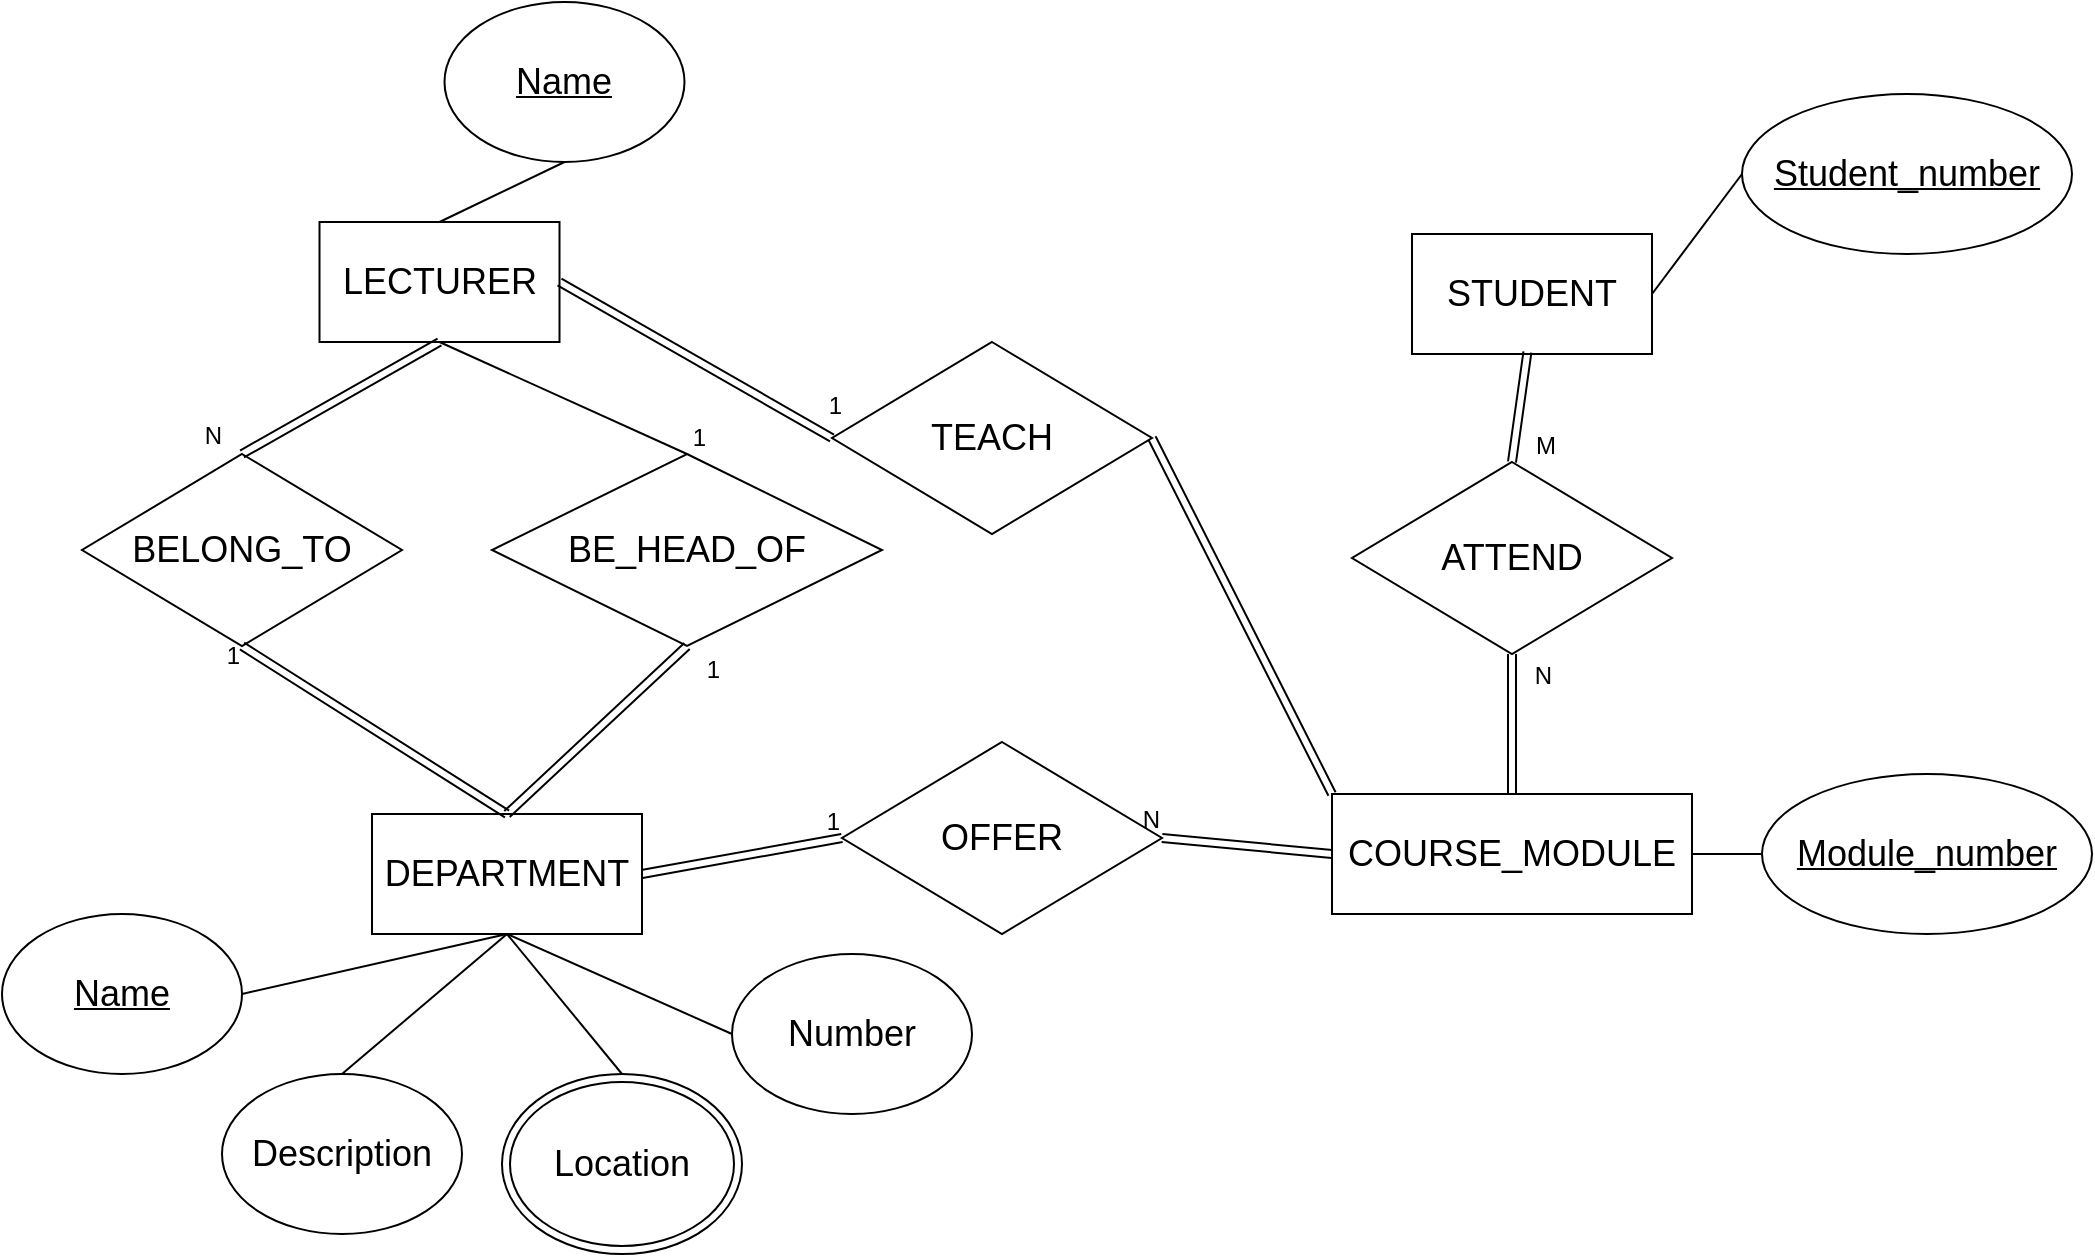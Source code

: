 <mxfile version="15.0.2" type="github">
  <diagram id="R2lEEEUBdFMjLlhIrx00" name="Page-1">
    <mxGraphModel dx="1673" dy="979" grid="1" gridSize="10" guides="1" tooltips="1" connect="1" arrows="1" fold="1" page="1" pageScale="1" pageWidth="1169" pageHeight="827" background="none" math="0" shadow="0" extFonts="Permanent Marker^https://fonts.googleapis.com/css?family=Permanent+Marker">
      <root>
        <mxCell id="0" />
        <mxCell id="1" parent="0" />
        <mxCell id="FZU2S8sLRyFF7RPmJR6h-1" value="&lt;font style=&quot;font-size: 18px&quot;&gt;DEPARTMENT&lt;/font&gt;" style="rounded=0;whiteSpace=wrap;html=1;" vertex="1" parent="1">
          <mxGeometry x="270" y="490" width="135" height="60" as="geometry" />
        </mxCell>
        <mxCell id="FZU2S8sLRyFF7RPmJR6h-2" value="&lt;font style=&quot;font-size: 18px&quot;&gt;&lt;u&gt;Name&lt;/u&gt;&lt;/font&gt;" style="ellipse;whiteSpace=wrap;html=1;" vertex="1" parent="1">
          <mxGeometry x="85" y="540" width="120" height="80" as="geometry" />
        </mxCell>
        <mxCell id="FZU2S8sLRyFF7RPmJR6h-5" value="" style="endArrow=none;html=1;exitX=1;exitY=0.5;exitDx=0;exitDy=0;entryX=0.5;entryY=1;entryDx=0;entryDy=0;" edge="1" parent="1" source="FZU2S8sLRyFF7RPmJR6h-2" target="FZU2S8sLRyFF7RPmJR6h-1">
          <mxGeometry width="50" height="50" relative="1" as="geometry">
            <mxPoint x="160" y="-60" as="sourcePoint" />
            <mxPoint x="418" y="720" as="targetPoint" />
          </mxGeometry>
        </mxCell>
        <mxCell id="FZU2S8sLRyFF7RPmJR6h-6" value="&lt;font style=&quot;font-size: 18px&quot;&gt;Description&lt;/font&gt;" style="ellipse;whiteSpace=wrap;html=1;" vertex="1" parent="1">
          <mxGeometry x="195" y="620" width="120" height="80" as="geometry" />
        </mxCell>
        <mxCell id="FZU2S8sLRyFF7RPmJR6h-7" value="" style="endArrow=none;html=1;exitX=0.5;exitY=0;exitDx=0;exitDy=0;entryX=0.5;entryY=1;entryDx=0;entryDy=0;" edge="1" parent="1" source="FZU2S8sLRyFF7RPmJR6h-6" target="FZU2S8sLRyFF7RPmJR6h-1">
          <mxGeometry width="50" height="50" relative="1" as="geometry">
            <mxPoint x="160" y="-60" as="sourcePoint" />
            <mxPoint x="330" y="630" as="targetPoint" />
          </mxGeometry>
        </mxCell>
        <mxCell id="FZU2S8sLRyFF7RPmJR6h-11" value="&lt;font style=&quot;font-size: 18px&quot;&gt;Location&lt;/font&gt;" style="ellipse;shape=doubleEllipse;whiteSpace=wrap;html=1;" vertex="1" parent="1">
          <mxGeometry x="335" y="620" width="120" height="90" as="geometry" />
        </mxCell>
        <mxCell id="FZU2S8sLRyFF7RPmJR6h-12" value="" style="endArrow=none;html=1;exitX=0.5;exitY=1;exitDx=0;exitDy=0;entryX=0.5;entryY=0;entryDx=0;entryDy=0;" edge="1" parent="1" source="FZU2S8sLRyFF7RPmJR6h-1" target="FZU2S8sLRyFF7RPmJR6h-11">
          <mxGeometry width="50" height="50" relative="1" as="geometry">
            <mxPoint x="240" y="-140" as="sourcePoint" />
            <mxPoint x="290" y="-190" as="targetPoint" />
          </mxGeometry>
        </mxCell>
        <mxCell id="FZU2S8sLRyFF7RPmJR6h-13" value="&lt;font style=&quot;font-size: 18px&quot;&gt;Number&lt;/font&gt;" style="ellipse;whiteSpace=wrap;html=1;" vertex="1" parent="1">
          <mxGeometry x="450" y="560" width="120" height="80" as="geometry" />
        </mxCell>
        <mxCell id="FZU2S8sLRyFF7RPmJR6h-14" value="" style="endArrow=none;html=1;exitX=0.5;exitY=1;exitDx=0;exitDy=0;entryX=0;entryY=0.5;entryDx=0;entryDy=0;" edge="1" parent="1" source="FZU2S8sLRyFF7RPmJR6h-1" target="FZU2S8sLRyFF7RPmJR6h-13">
          <mxGeometry width="50" height="50" relative="1" as="geometry">
            <mxPoint x="500" y="10" as="sourcePoint" />
            <mxPoint x="550" y="-40" as="targetPoint" />
          </mxGeometry>
        </mxCell>
        <mxCell id="FZU2S8sLRyFF7RPmJR6h-15" value="&lt;font style=&quot;font-size: 18px&quot;&gt;LECTURER&lt;/font&gt;" style="rounded=0;whiteSpace=wrap;html=1;" vertex="1" parent="1">
          <mxGeometry x="243.75" y="194" width="120" height="60" as="geometry" />
        </mxCell>
        <mxCell id="FZU2S8sLRyFF7RPmJR6h-16" value="&lt;font style=&quot;font-size: 18px&quot;&gt;&lt;u&gt;Name&lt;/u&gt;&lt;/font&gt;" style="ellipse;whiteSpace=wrap;html=1;" vertex="1" parent="1">
          <mxGeometry x="306.25" y="84" width="120" height="80" as="geometry" />
        </mxCell>
        <mxCell id="FZU2S8sLRyFF7RPmJR6h-17" value="" style="endArrow=none;html=1;exitX=0.5;exitY=0;exitDx=0;exitDy=0;entryX=0.5;entryY=1;entryDx=0;entryDy=0;" edge="1" parent="1" source="FZU2S8sLRyFF7RPmJR6h-15" target="FZU2S8sLRyFF7RPmJR6h-16">
          <mxGeometry width="50" height="50" relative="1" as="geometry">
            <mxPoint x="360" y="390" as="sourcePoint" />
            <mxPoint x="410" y="340" as="targetPoint" />
          </mxGeometry>
        </mxCell>
        <mxCell id="FZU2S8sLRyFF7RPmJR6h-18" value="&lt;font style=&quot;font-size: 18px&quot;&gt;STUDENT&lt;/font&gt;" style="rounded=0;whiteSpace=wrap;html=1;" vertex="1" parent="1">
          <mxGeometry x="790" y="200" width="120" height="60" as="geometry" />
        </mxCell>
        <mxCell id="FZU2S8sLRyFF7RPmJR6h-19" value="&lt;span style=&quot;font-size: 18px&quot;&gt;&lt;u&gt;Student_number&lt;/u&gt;&lt;/span&gt;" style="ellipse;whiteSpace=wrap;html=1;" vertex="1" parent="1">
          <mxGeometry x="955" y="130" width="165" height="80" as="geometry" />
        </mxCell>
        <mxCell id="FZU2S8sLRyFF7RPmJR6h-20" value="" style="endArrow=none;html=1;entryX=1;entryY=0.5;entryDx=0;entryDy=0;exitX=0;exitY=0.5;exitDx=0;exitDy=0;" edge="1" parent="1" source="FZU2S8sLRyFF7RPmJR6h-19" target="FZU2S8sLRyFF7RPmJR6h-18">
          <mxGeometry width="50" height="50" relative="1" as="geometry">
            <mxPoint x="520" y="260" as="sourcePoint" />
            <mxPoint x="570" y="210" as="targetPoint" />
          </mxGeometry>
        </mxCell>
        <mxCell id="FZU2S8sLRyFF7RPmJR6h-21" value="&lt;font style=&quot;font-size: 18px&quot;&gt;BELONG_TO&lt;/font&gt;" style="rhombus;whiteSpace=wrap;html=1;" vertex="1" parent="1">
          <mxGeometry x="125" y="310" width="160" height="96" as="geometry" />
        </mxCell>
        <mxCell id="FZU2S8sLRyFF7RPmJR6h-22" value="" style="shape=link;html=1;rounded=0;exitX=0.5;exitY=1;exitDx=0;exitDy=0;entryX=0.5;entryY=0;entryDx=0;entryDy=0;" edge="1" parent="1" source="FZU2S8sLRyFF7RPmJR6h-15" target="FZU2S8sLRyFF7RPmJR6h-21">
          <mxGeometry relative="1" as="geometry">
            <mxPoint x="260" y="310" as="sourcePoint" />
            <mxPoint x="420" y="310" as="targetPoint" />
          </mxGeometry>
        </mxCell>
        <mxCell id="FZU2S8sLRyFF7RPmJR6h-23" value="N" style="resizable=0;html=1;align=right;verticalAlign=bottom;" connectable="0" vertex="1" parent="FZU2S8sLRyFF7RPmJR6h-22">
          <mxGeometry x="1" relative="1" as="geometry">
            <mxPoint x="-10" as="offset" />
          </mxGeometry>
        </mxCell>
        <mxCell id="FZU2S8sLRyFF7RPmJR6h-24" value="" style="shape=link;html=1;rounded=0;exitX=0.5;exitY=0;exitDx=0;exitDy=0;entryX=0.5;entryY=1;entryDx=0;entryDy=0;" edge="1" parent="1" source="FZU2S8sLRyFF7RPmJR6h-1" target="FZU2S8sLRyFF7RPmJR6h-21">
          <mxGeometry relative="1" as="geometry">
            <mxPoint x="210" y="230" as="sourcePoint" />
            <mxPoint x="370" y="230" as="targetPoint" />
          </mxGeometry>
        </mxCell>
        <mxCell id="FZU2S8sLRyFF7RPmJR6h-25" value="1" style="resizable=0;html=1;align=right;verticalAlign=bottom;" connectable="0" vertex="1" parent="FZU2S8sLRyFF7RPmJR6h-24">
          <mxGeometry x="1" relative="1" as="geometry">
            <mxPoint y="14" as="offset" />
          </mxGeometry>
        </mxCell>
        <mxCell id="FZU2S8sLRyFF7RPmJR6h-26" value="&lt;font style=&quot;font-size: 18px&quot;&gt;BE_HEAD_OF&lt;/font&gt;" style="rhombus;whiteSpace=wrap;html=1;" vertex="1" parent="1">
          <mxGeometry x="330" y="310" width="195" height="96" as="geometry" />
        </mxCell>
        <mxCell id="FZU2S8sLRyFF7RPmJR6h-27" value="" style="shape=link;html=1;rounded=0;exitX=0.5;exitY=0;exitDx=0;exitDy=0;entryX=0.5;entryY=1;entryDx=0;entryDy=0;" edge="1" parent="1" source="FZU2S8sLRyFF7RPmJR6h-1" target="FZU2S8sLRyFF7RPmJR6h-26">
          <mxGeometry relative="1" as="geometry">
            <mxPoint x="522.5" y="320" as="sourcePoint" />
            <mxPoint x="368" y="390" as="targetPoint" />
          </mxGeometry>
        </mxCell>
        <mxCell id="FZU2S8sLRyFF7RPmJR6h-28" value="1" style="resizable=0;html=1;align=right;verticalAlign=bottom;" connectable="0" vertex="1" parent="FZU2S8sLRyFF7RPmJR6h-27">
          <mxGeometry x="1" relative="1" as="geometry">
            <mxPoint x="17" y="20" as="offset" />
          </mxGeometry>
        </mxCell>
        <mxCell id="FZU2S8sLRyFF7RPmJR6h-29" value="" style="endArrow=none;html=1;rounded=0;exitX=0.5;exitY=1;exitDx=0;exitDy=0;entryX=0.5;entryY=0;entryDx=0;entryDy=0;" edge="1" parent="1" source="FZU2S8sLRyFF7RPmJR6h-15" target="FZU2S8sLRyFF7RPmJR6h-26">
          <mxGeometry relative="1" as="geometry">
            <mxPoint x="320" y="310" as="sourcePoint" />
            <mxPoint x="480" y="310" as="targetPoint" />
          </mxGeometry>
        </mxCell>
        <mxCell id="FZU2S8sLRyFF7RPmJR6h-30" value="1" style="resizable=0;html=1;align=right;verticalAlign=bottom;" connectable="0" vertex="1" parent="FZU2S8sLRyFF7RPmJR6h-29">
          <mxGeometry x="1" relative="1" as="geometry">
            <mxPoint x="10" as="offset" />
          </mxGeometry>
        </mxCell>
        <mxCell id="FZU2S8sLRyFF7RPmJR6h-31" value="&lt;font style=&quot;font-size: 18px&quot;&gt;COURSE_MODULE&lt;/font&gt;" style="rounded=0;whiteSpace=wrap;html=1;" vertex="1" parent="1">
          <mxGeometry x="750" y="480" width="180" height="60" as="geometry" />
        </mxCell>
        <mxCell id="FZU2S8sLRyFF7RPmJR6h-32" value="&lt;font style=&quot;font-size: 18px&quot;&gt;TEACH&lt;/font&gt;" style="rhombus;whiteSpace=wrap;html=1;" vertex="1" parent="1">
          <mxGeometry x="500" y="254" width="160" height="96" as="geometry" />
        </mxCell>
        <mxCell id="FZU2S8sLRyFF7RPmJR6h-35" value="" style="shape=link;html=1;rounded=0;exitX=1;exitY=0.5;exitDx=0;exitDy=0;entryX=0;entryY=0.5;entryDx=0;entryDy=0;" edge="1" parent="1" source="FZU2S8sLRyFF7RPmJR6h-15" target="FZU2S8sLRyFF7RPmJR6h-32">
          <mxGeometry relative="1" as="geometry">
            <mxPoint x="470" y="410" as="sourcePoint" />
            <mxPoint x="630" y="410" as="targetPoint" />
          </mxGeometry>
        </mxCell>
        <mxCell id="FZU2S8sLRyFF7RPmJR6h-36" value="1" style="resizable=0;html=1;align=right;verticalAlign=bottom;" connectable="0" vertex="1" parent="FZU2S8sLRyFF7RPmJR6h-35">
          <mxGeometry x="1" relative="1" as="geometry">
            <mxPoint x="5" y="-8" as="offset" />
          </mxGeometry>
        </mxCell>
        <mxCell id="FZU2S8sLRyFF7RPmJR6h-39" value="&lt;font style=&quot;font-size: 18px&quot;&gt;&lt;u&gt;Module_number&lt;/u&gt;&lt;/font&gt;" style="ellipse;whiteSpace=wrap;html=1;" vertex="1" parent="1">
          <mxGeometry x="965" y="470" width="165" height="80" as="geometry" />
        </mxCell>
        <mxCell id="FZU2S8sLRyFF7RPmJR6h-40" value="" style="endArrow=none;html=1;entryX=1;entryY=0.5;entryDx=0;entryDy=0;exitX=0;exitY=0.5;exitDx=0;exitDy=0;" edge="1" parent="1" source="FZU2S8sLRyFF7RPmJR6h-39" target="FZU2S8sLRyFF7RPmJR6h-31">
          <mxGeometry width="50" height="50" relative="1" as="geometry">
            <mxPoint x="880" y="200" as="sourcePoint" />
            <mxPoint x="800" y="130" as="targetPoint" />
          </mxGeometry>
        </mxCell>
        <mxCell id="FZU2S8sLRyFF7RPmJR6h-41" value="&lt;font style=&quot;font-size: 18px&quot;&gt;OFFER&lt;/font&gt;" style="rhombus;whiteSpace=wrap;html=1;" vertex="1" parent="1">
          <mxGeometry x="505" y="454" width="160" height="96" as="geometry" />
        </mxCell>
        <mxCell id="FZU2S8sLRyFF7RPmJR6h-44" value="" style="shape=link;html=1;rounded=0;exitX=1;exitY=0.5;exitDx=0;exitDy=0;entryX=0;entryY=0.5;entryDx=0;entryDy=0;" edge="1" parent="1" source="FZU2S8sLRyFF7RPmJR6h-1" target="FZU2S8sLRyFF7RPmJR6h-41">
          <mxGeometry relative="1" as="geometry">
            <mxPoint x="415" y="270" as="sourcePoint" />
            <mxPoint x="705" y="590" as="targetPoint" />
          </mxGeometry>
        </mxCell>
        <mxCell id="FZU2S8sLRyFF7RPmJR6h-45" value="1" style="resizable=0;html=1;align=right;verticalAlign=bottom;" connectable="0" vertex="1" parent="FZU2S8sLRyFF7RPmJR6h-44">
          <mxGeometry x="1" relative="1" as="geometry" />
        </mxCell>
        <mxCell id="FZU2S8sLRyFF7RPmJR6h-48" value="&lt;font style=&quot;font-size: 18px&quot;&gt;ATTEND&lt;/font&gt;" style="rhombus;whiteSpace=wrap;html=1;" vertex="1" parent="1">
          <mxGeometry x="760" y="314" width="160" height="96" as="geometry" />
        </mxCell>
        <mxCell id="FZU2S8sLRyFF7RPmJR6h-64" value="" style="shape=link;html=1;rounded=0;exitX=0;exitY=0;exitDx=0;exitDy=0;entryX=1;entryY=0.5;entryDx=0;entryDy=0;" edge="1" parent="1" source="FZU2S8sLRyFF7RPmJR6h-31" target="FZU2S8sLRyFF7RPmJR6h-32">
          <mxGeometry relative="1" as="geometry">
            <mxPoint x="545" y="350" as="sourcePoint" />
            <mxPoint x="705" y="350" as="targetPoint" />
          </mxGeometry>
        </mxCell>
        <mxCell id="FZU2S8sLRyFF7RPmJR6h-66" value="" style="shape=link;html=1;rounded=0;exitX=0.481;exitY=0.983;exitDx=0;exitDy=0;exitPerimeter=0;entryX=0.5;entryY=0;entryDx=0;entryDy=0;" edge="1" parent="1" source="FZU2S8sLRyFF7RPmJR6h-18" target="FZU2S8sLRyFF7RPmJR6h-48">
          <mxGeometry relative="1" as="geometry">
            <mxPoint x="685" y="270" as="sourcePoint" />
            <mxPoint x="845" y="270" as="targetPoint" />
          </mxGeometry>
        </mxCell>
        <mxCell id="FZU2S8sLRyFF7RPmJR6h-67" value="N" style="resizable=0;html=1;align=right;verticalAlign=bottom;" connectable="0" vertex="1" parent="FZU2S8sLRyFF7RPmJR6h-66">
          <mxGeometry x="1" relative="1" as="geometry">
            <mxPoint x="20" y="116" as="offset" />
          </mxGeometry>
        </mxCell>
        <mxCell id="FZU2S8sLRyFF7RPmJR6h-68" value="" style="shape=link;html=1;rounded=0;entryX=0.5;entryY=0;entryDx=0;entryDy=0;exitX=0.5;exitY=1;exitDx=0;exitDy=0;" edge="1" parent="1" source="FZU2S8sLRyFF7RPmJR6h-48" target="FZU2S8sLRyFF7RPmJR6h-31">
          <mxGeometry relative="1" as="geometry">
            <mxPoint x="685" y="270" as="sourcePoint" />
            <mxPoint x="845" y="270" as="targetPoint" />
          </mxGeometry>
        </mxCell>
        <mxCell id="FZU2S8sLRyFF7RPmJR6h-69" value="M" style="resizable=0;html=1;align=left;verticalAlign=bottom;" connectable="0" vertex="1" parent="FZU2S8sLRyFF7RPmJR6h-68">
          <mxGeometry x="-1" relative="1" as="geometry">
            <mxPoint x="10" y="-96" as="offset" />
          </mxGeometry>
        </mxCell>
        <mxCell id="FZU2S8sLRyFF7RPmJR6h-73" value="" style="shape=link;html=1;rounded=0;exitX=0;exitY=0.5;exitDx=0;exitDy=0;entryX=1;entryY=0.5;entryDx=0;entryDy=0;" edge="1" parent="1" source="FZU2S8sLRyFF7RPmJR6h-31" target="FZU2S8sLRyFF7RPmJR6h-41">
          <mxGeometry relative="1" as="geometry">
            <mxPoint x="550" y="540" as="sourcePoint" />
            <mxPoint x="710" y="540" as="targetPoint" />
          </mxGeometry>
        </mxCell>
        <mxCell id="FZU2S8sLRyFF7RPmJR6h-74" value="N" style="resizable=0;html=1;align=right;verticalAlign=bottom;" connectable="0" vertex="1" parent="FZU2S8sLRyFF7RPmJR6h-73">
          <mxGeometry x="1" relative="1" as="geometry" />
        </mxCell>
      </root>
    </mxGraphModel>
  </diagram>
</mxfile>
